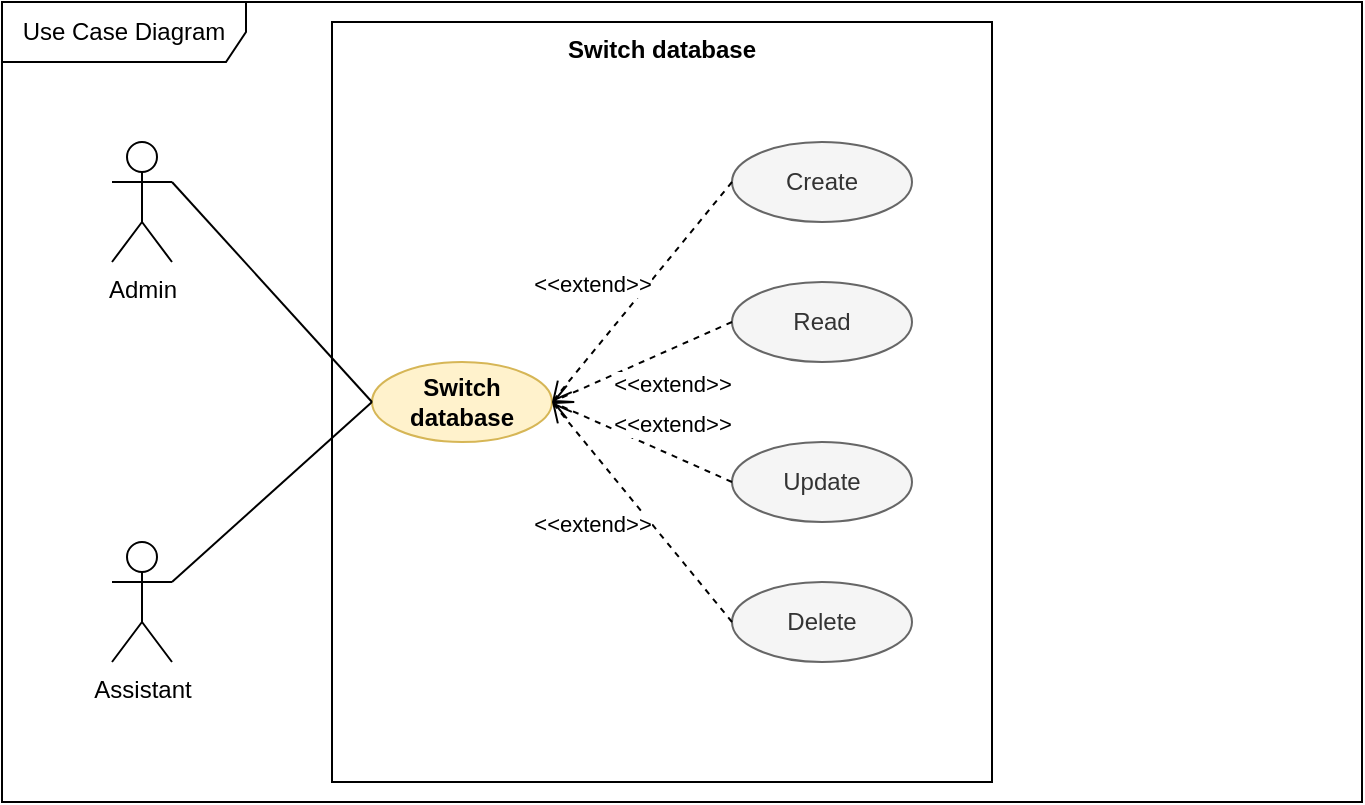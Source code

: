 <mxfile version="13.3.9" type="device"><diagram id="PFAQG3k8ioyqc2B77Cym" name="Page-1"><mxGraphModel dx="801" dy="513" grid="1" gridSize="10" guides="1" tooltips="1" connect="1" arrows="1" fold="1" page="1" pageScale="1" pageWidth="850" pageHeight="1100" math="0" shadow="0"><root><mxCell id="0"/><mxCell id="1" parent="0"/><mxCell id="TCSJECpcU5ownWHkjOFt-2" value="Use Case Diagram" style="shape=umlFrame;whiteSpace=wrap;html=1;width=122;height=30;" parent="1" vertex="1"><mxGeometry x="85" y="210" width="680" height="400" as="geometry"/></mxCell><mxCell id="TCSJECpcU5ownWHkjOFt-17" value="" style="html=1;" parent="1" vertex="1"><mxGeometry x="250" y="220" width="330" height="380" as="geometry"/></mxCell><mxCell id="TCSJECpcU5ownWHkjOFt-19" value="Admin" style="shape=umlActor;verticalLabelPosition=bottom;verticalAlign=top;html=1;" parent="1" vertex="1"><mxGeometry x="140" y="280" width="30" height="60" as="geometry"/></mxCell><mxCell id="TCSJECpcU5ownWHkjOFt-21" value="Assistant" style="shape=umlActor;verticalLabelPosition=bottom;verticalAlign=top;html=1;" parent="1" vertex="1"><mxGeometry x="140" y="480" width="30" height="60" as="geometry"/></mxCell><mxCell id="TCSJECpcU5ownWHkjOFt-22" value="&lt;span style=&quot;font-weight: 700&quot;&gt;Switch database&lt;/span&gt;" style="ellipse;whiteSpace=wrap;html=1;fillColor=#fff2cc;strokeColor=#d6b656;" parent="1" vertex="1"><mxGeometry x="270" y="390" width="90" height="40" as="geometry"/></mxCell><mxCell id="TCSJECpcU5ownWHkjOFt-29" value="Create" style="ellipse;whiteSpace=wrap;html=1;fillColor=#f5f5f5;strokeColor=#666666;fontColor=#333333;" parent="1" vertex="1"><mxGeometry x="450" y="280" width="90" height="40" as="geometry"/></mxCell><mxCell id="TCSJECpcU5ownWHkjOFt-51" value="Switch database" style="text;align=center;fontStyle=1;verticalAlign=middle;spacingLeft=3;spacingRight=3;strokeColor=none;rotatable=0;points=[[0,0.5],[1,0.5]];portConstraint=eastwest;" parent="1" vertex="1"><mxGeometry x="375" y="220" width="80" height="26" as="geometry"/></mxCell><mxCell id="TCSJECpcU5ownWHkjOFt-52" value="" style="endArrow=none;html=1;entryX=0;entryY=0.5;entryDx=0;entryDy=0;exitX=1;exitY=0.333;exitDx=0;exitDy=0;exitPerimeter=0;" parent="1" source="TCSJECpcU5ownWHkjOFt-19" target="TCSJECpcU5ownWHkjOFt-22" edge="1"><mxGeometry relative="1" as="geometry"><mxPoint x="190" y="309.5" as="sourcePoint"/><mxPoint x="350" y="309.5" as="targetPoint"/></mxGeometry></mxCell><mxCell id="TCSJECpcU5ownWHkjOFt-65" value="" style="endArrow=none;html=1;entryX=0;entryY=0.5;entryDx=0;entryDy=0;exitX=1;exitY=0.333;exitDx=0;exitDy=0;exitPerimeter=0;" parent="1" source="TCSJECpcU5ownWHkjOFt-21" target="TCSJECpcU5ownWHkjOFt-22" edge="1"><mxGeometry relative="1" as="geometry"><mxPoint x="240" y="370" as="sourcePoint"/><mxPoint x="370" y="354" as="targetPoint"/></mxGeometry></mxCell><mxCell id="PA7bcoqrqmx_qKqhYvqj-2" value="Read" style="ellipse;whiteSpace=wrap;html=1;fillColor=#f5f5f5;strokeColor=#666666;fontColor=#333333;" vertex="1" parent="1"><mxGeometry x="450" y="350" width="90" height="40" as="geometry"/></mxCell><mxCell id="PA7bcoqrqmx_qKqhYvqj-3" value="Update" style="ellipse;whiteSpace=wrap;html=1;fillColor=#f5f5f5;strokeColor=#666666;fontColor=#333333;" vertex="1" parent="1"><mxGeometry x="450" y="430" width="90" height="40" as="geometry"/></mxCell><mxCell id="PA7bcoqrqmx_qKqhYvqj-4" value="Delete" style="ellipse;whiteSpace=wrap;html=1;fillColor=#f5f5f5;strokeColor=#666666;fontColor=#333333;" vertex="1" parent="1"><mxGeometry x="450" y="500" width="90" height="40" as="geometry"/></mxCell><mxCell id="PA7bcoqrqmx_qKqhYvqj-5" value="&amp;lt;&amp;lt;extend&amp;gt;&amp;gt;" style="html=1;verticalAlign=bottom;endArrow=open;dashed=1;endSize=8;entryX=1;entryY=0.5;entryDx=0;entryDy=0;exitX=0;exitY=0.5;exitDx=0;exitDy=0;" edge="1" parent="1" source="TCSJECpcU5ownWHkjOFt-29" target="TCSJECpcU5ownWHkjOFt-22"><mxGeometry x="0.277" y="-16" relative="1" as="geometry"><mxPoint x="450" y="298" as="sourcePoint"/><mxPoint x="360" y="408" as="targetPoint"/><mxPoint as="offset"/></mxGeometry></mxCell><mxCell id="PA7bcoqrqmx_qKqhYvqj-6" value="&amp;lt;&amp;lt;extend&amp;gt;&amp;gt;" style="html=1;verticalAlign=bottom;endArrow=open;dashed=1;endSize=8;exitX=0;exitY=0.5;exitDx=0;exitDy=0;" edge="1" parent="1" source="PA7bcoqrqmx_qKqhYvqj-2"><mxGeometry x="-0.113" y="24" relative="1" as="geometry"><mxPoint x="460" y="310" as="sourcePoint"/><mxPoint x="360" y="410" as="targetPoint"/><mxPoint as="offset"/></mxGeometry></mxCell><mxCell id="PA7bcoqrqmx_qKqhYvqj-7" value="&amp;lt;&amp;lt;extend&amp;gt;&amp;gt;" style="html=1;verticalAlign=bottom;endArrow=open;dashed=1;endSize=8;exitX=0;exitY=0.5;exitDx=0;exitDy=0;" edge="1" parent="1" source="PA7bcoqrqmx_qKqhYvqj-3"><mxGeometry x="-0.278" y="-6" relative="1" as="geometry"><mxPoint x="470" y="320" as="sourcePoint"/><mxPoint x="360" y="410" as="targetPoint"/><mxPoint as="offset"/></mxGeometry></mxCell><mxCell id="PA7bcoqrqmx_qKqhYvqj-8" value="&amp;lt;&amp;lt;extend&amp;gt;&amp;gt;" style="html=1;verticalAlign=bottom;endArrow=open;dashed=1;endSize=8;exitX=0;exitY=0.5;exitDx=0;exitDy=0;" edge="1" parent="1" source="PA7bcoqrqmx_qKqhYvqj-4"><mxGeometry x="0.059" y="29" relative="1" as="geometry"><mxPoint x="480" y="330" as="sourcePoint"/><mxPoint x="360" y="410" as="targetPoint"/><mxPoint as="offset"/></mxGeometry></mxCell></root></mxGraphModel></diagram></mxfile>